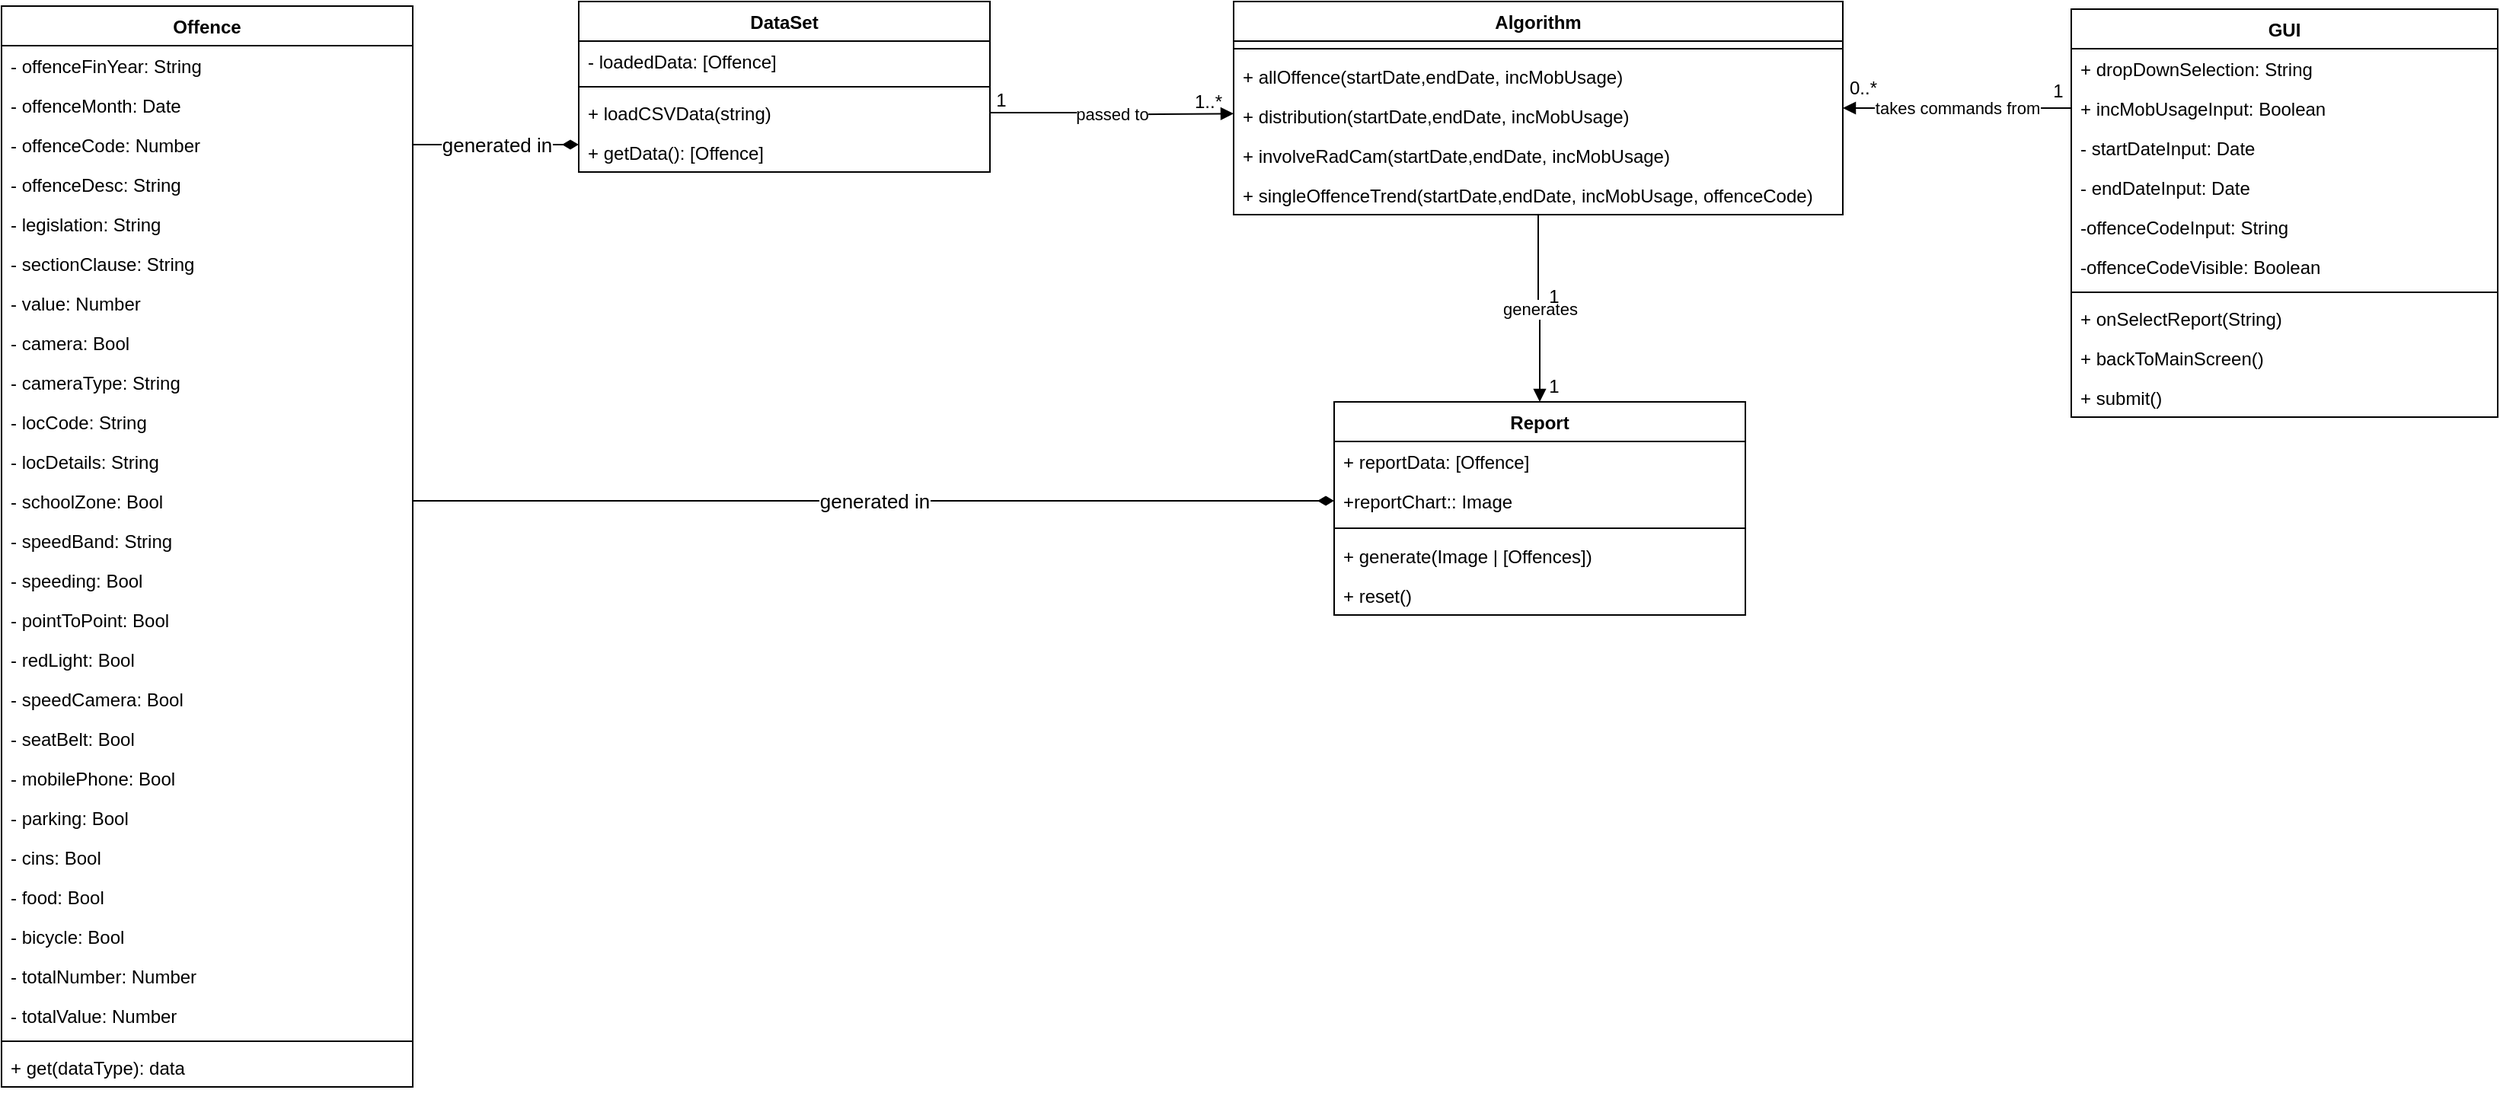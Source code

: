 <mxfile version="17.2.4" type="device"><diagram id="rIhmxAu_eCinldEsNsKp" name="Page-1"><mxGraphModel dx="2138" dy="1491" grid="1" gridSize="10" guides="1" tooltips="1" connect="1" arrows="1" fold="1" page="1" pageScale="1" pageWidth="1100" pageHeight="850" math="0" shadow="0"><root><mxCell id="0"/><mxCell id="1" parent="0"/><mxCell id="G1eBfXjokJa6CSCOFPKj-1" value="Offence" style="swimlane;fontStyle=1;align=center;verticalAlign=top;childLayout=stackLayout;horizontal=1;startSize=26;horizontalStack=0;resizeParent=1;resizeParentMax=0;resizeLast=0;collapsible=1;marginBottom=0;" parent="1" vertex="1"><mxGeometry x="-779" y="-297" width="270" height="710" as="geometry"/></mxCell><mxCell id="G1eBfXjokJa6CSCOFPKj-2" value="- offenceFinYear: String" style="text;strokeColor=none;fillColor=none;align=left;verticalAlign=top;spacingLeft=4;spacingRight=4;overflow=hidden;rotatable=0;points=[[0,0.5],[1,0.5]];portConstraint=eastwest;" parent="G1eBfXjokJa6CSCOFPKj-1" vertex="1"><mxGeometry y="26" width="270" height="26" as="geometry"/></mxCell><mxCell id="G1eBfXjokJa6CSCOFPKj-5" value="- offenceMonth: Date" style="text;strokeColor=none;fillColor=none;align=left;verticalAlign=top;spacingLeft=4;spacingRight=4;overflow=hidden;rotatable=0;points=[[0,0.5],[1,0.5]];portConstraint=eastwest;" parent="G1eBfXjokJa6CSCOFPKj-1" vertex="1"><mxGeometry y="52" width="270" height="26" as="geometry"/></mxCell><mxCell id="G1eBfXjokJa6CSCOFPKj-9" value="- offenceCode: Number" style="text;strokeColor=none;fillColor=none;align=left;verticalAlign=top;spacingLeft=4;spacingRight=4;overflow=hidden;rotatable=0;points=[[0,0.5],[1,0.5]];portConstraint=eastwest;" parent="G1eBfXjokJa6CSCOFPKj-1" vertex="1"><mxGeometry y="78" width="270" height="26" as="geometry"/></mxCell><mxCell id="G1eBfXjokJa6CSCOFPKj-8" value="- offenceDesc: String" style="text;strokeColor=none;fillColor=none;align=left;verticalAlign=top;spacingLeft=4;spacingRight=4;overflow=hidden;rotatable=0;points=[[0,0.5],[1,0.5]];portConstraint=eastwest;" parent="G1eBfXjokJa6CSCOFPKj-1" vertex="1"><mxGeometry y="104" width="270" height="26" as="geometry"/></mxCell><mxCell id="G1eBfXjokJa6CSCOFPKj-7" value="- legislation: String" style="text;strokeColor=none;fillColor=none;align=left;verticalAlign=top;spacingLeft=4;spacingRight=4;overflow=hidden;rotatable=0;points=[[0,0.5],[1,0.5]];portConstraint=eastwest;" parent="G1eBfXjokJa6CSCOFPKj-1" vertex="1"><mxGeometry y="130" width="270" height="26" as="geometry"/></mxCell><mxCell id="G1eBfXjokJa6CSCOFPKj-6" value="- sectionClause: String" style="text;strokeColor=none;fillColor=none;align=left;verticalAlign=top;spacingLeft=4;spacingRight=4;overflow=hidden;rotatable=0;points=[[0,0.5],[1,0.5]];portConstraint=eastwest;" parent="G1eBfXjokJa6CSCOFPKj-1" vertex="1"><mxGeometry y="156" width="270" height="26" as="geometry"/></mxCell><mxCell id="G1eBfXjokJa6CSCOFPKj-12" value="- value: Number" style="text;strokeColor=none;fillColor=none;align=left;verticalAlign=top;spacingLeft=4;spacingRight=4;overflow=hidden;rotatable=0;points=[[0,0.5],[1,0.5]];portConstraint=eastwest;" parent="G1eBfXjokJa6CSCOFPKj-1" vertex="1"><mxGeometry y="182" width="270" height="26" as="geometry"/></mxCell><mxCell id="G1eBfXjokJa6CSCOFPKj-11" value="- camera: Bool" style="text;strokeColor=none;fillColor=none;align=left;verticalAlign=top;spacingLeft=4;spacingRight=4;overflow=hidden;rotatable=0;points=[[0,0.5],[1,0.5]];portConstraint=eastwest;" parent="G1eBfXjokJa6CSCOFPKj-1" vertex="1"><mxGeometry y="208" width="270" height="26" as="geometry"/></mxCell><mxCell id="G1eBfXjokJa6CSCOFPKj-10" value="- cameraType: String" style="text;strokeColor=none;fillColor=none;align=left;verticalAlign=top;spacingLeft=4;spacingRight=4;overflow=hidden;rotatable=0;points=[[0,0.5],[1,0.5]];portConstraint=eastwest;" parent="G1eBfXjokJa6CSCOFPKj-1" vertex="1"><mxGeometry y="234" width="270" height="26" as="geometry"/></mxCell><mxCell id="G1eBfXjokJa6CSCOFPKj-17" value="- locCode: String" style="text;strokeColor=none;fillColor=none;align=left;verticalAlign=top;spacingLeft=4;spacingRight=4;overflow=hidden;rotatable=0;points=[[0,0.5],[1,0.5]];portConstraint=eastwest;" parent="G1eBfXjokJa6CSCOFPKj-1" vertex="1"><mxGeometry y="260" width="270" height="26" as="geometry"/></mxCell><mxCell id="G1eBfXjokJa6CSCOFPKj-16" value="- locDetails: String" style="text;strokeColor=none;fillColor=none;align=left;verticalAlign=top;spacingLeft=4;spacingRight=4;overflow=hidden;rotatable=0;points=[[0,0.5],[1,0.5]];portConstraint=eastwest;" parent="G1eBfXjokJa6CSCOFPKj-1" vertex="1"><mxGeometry y="286" width="270" height="26" as="geometry"/></mxCell><mxCell id="G1eBfXjokJa6CSCOFPKj-15" value="- schoolZone: Bool" style="text;strokeColor=none;fillColor=none;align=left;verticalAlign=top;spacingLeft=4;spacingRight=4;overflow=hidden;rotatable=0;points=[[0,0.5],[1,0.5]];portConstraint=eastwest;" parent="G1eBfXjokJa6CSCOFPKj-1" vertex="1"><mxGeometry y="312" width="270" height="26" as="geometry"/></mxCell><mxCell id="G1eBfXjokJa6CSCOFPKj-14" value="- speedBand: String" style="text;strokeColor=none;fillColor=none;align=left;verticalAlign=top;spacingLeft=4;spacingRight=4;overflow=hidden;rotatable=0;points=[[0,0.5],[1,0.5]];portConstraint=eastwest;" parent="G1eBfXjokJa6CSCOFPKj-1" vertex="1"><mxGeometry y="338" width="270" height="26" as="geometry"/></mxCell><mxCell id="G1eBfXjokJa6CSCOFPKj-13" value="- speeding: Bool" style="text;strokeColor=none;fillColor=none;align=left;verticalAlign=top;spacingLeft=4;spacingRight=4;overflow=hidden;rotatable=0;points=[[0,0.5],[1,0.5]];portConstraint=eastwest;" parent="G1eBfXjokJa6CSCOFPKj-1" vertex="1"><mxGeometry y="364" width="270" height="26" as="geometry"/></mxCell><mxCell id="G1eBfXjokJa6CSCOFPKj-20" value="- pointToPoint: Bool" style="text;strokeColor=none;fillColor=none;align=left;verticalAlign=top;spacingLeft=4;spacingRight=4;overflow=hidden;rotatable=0;points=[[0,0.5],[1,0.5]];portConstraint=eastwest;" parent="G1eBfXjokJa6CSCOFPKj-1" vertex="1"><mxGeometry y="390" width="270" height="26" as="geometry"/></mxCell><mxCell id="G1eBfXjokJa6CSCOFPKj-19" value="- redLight: Bool" style="text;strokeColor=none;fillColor=none;align=left;verticalAlign=top;spacingLeft=4;spacingRight=4;overflow=hidden;rotatable=0;points=[[0,0.5],[1,0.5]];portConstraint=eastwest;" parent="G1eBfXjokJa6CSCOFPKj-1" vertex="1"><mxGeometry y="416" width="270" height="26" as="geometry"/></mxCell><mxCell id="G1eBfXjokJa6CSCOFPKj-18" value="- speedCamera: Bool  " style="text;strokeColor=none;fillColor=none;align=left;verticalAlign=top;spacingLeft=4;spacingRight=4;overflow=hidden;rotatable=0;points=[[0,0.5],[1,0.5]];portConstraint=eastwest;" parent="G1eBfXjokJa6CSCOFPKj-1" vertex="1"><mxGeometry y="442" width="270" height="26" as="geometry"/></mxCell><mxCell id="G1eBfXjokJa6CSCOFPKj-25" value="- seatBelt: Bool" style="text;strokeColor=none;fillColor=none;align=left;verticalAlign=top;spacingLeft=4;spacingRight=4;overflow=hidden;rotatable=0;points=[[0,0.5],[1,0.5]];portConstraint=eastwest;" parent="G1eBfXjokJa6CSCOFPKj-1" vertex="1"><mxGeometry y="468" width="270" height="26" as="geometry"/></mxCell><mxCell id="G1eBfXjokJa6CSCOFPKj-24" value="- mobilePhone: Bool" style="text;strokeColor=none;fillColor=none;align=left;verticalAlign=top;spacingLeft=4;spacingRight=4;overflow=hidden;rotatable=0;points=[[0,0.5],[1,0.5]];portConstraint=eastwest;" parent="G1eBfXjokJa6CSCOFPKj-1" vertex="1"><mxGeometry y="494" width="270" height="26" as="geometry"/></mxCell><mxCell id="G1eBfXjokJa6CSCOFPKj-23" value="- parking: Bool" style="text;strokeColor=none;fillColor=none;align=left;verticalAlign=top;spacingLeft=4;spacingRight=4;overflow=hidden;rotatable=0;points=[[0,0.5],[1,0.5]];portConstraint=eastwest;" parent="G1eBfXjokJa6CSCOFPKj-1" vertex="1"><mxGeometry y="520" width="270" height="26" as="geometry"/></mxCell><mxCell id="G1eBfXjokJa6CSCOFPKj-22" value="- cins: Bool" style="text;strokeColor=none;fillColor=none;align=left;verticalAlign=top;spacingLeft=4;spacingRight=4;overflow=hidden;rotatable=0;points=[[0,0.5],[1,0.5]];portConstraint=eastwest;" parent="G1eBfXjokJa6CSCOFPKj-1" vertex="1"><mxGeometry y="546" width="270" height="26" as="geometry"/></mxCell><mxCell id="G1eBfXjokJa6CSCOFPKj-21" value="- food: Bool" style="text;strokeColor=none;fillColor=none;align=left;verticalAlign=top;spacingLeft=4;spacingRight=4;overflow=hidden;rotatable=0;points=[[0,0.5],[1,0.5]];portConstraint=eastwest;" parent="G1eBfXjokJa6CSCOFPKj-1" vertex="1"><mxGeometry y="572" width="270" height="26" as="geometry"/></mxCell><mxCell id="G1eBfXjokJa6CSCOFPKj-28" value="- bicycle: Bool" style="text;strokeColor=none;fillColor=none;align=left;verticalAlign=top;spacingLeft=4;spacingRight=4;overflow=hidden;rotatable=0;points=[[0,0.5],[1,0.5]];portConstraint=eastwest;" parent="G1eBfXjokJa6CSCOFPKj-1" vertex="1"><mxGeometry y="598" width="270" height="26" as="geometry"/></mxCell><mxCell id="G1eBfXjokJa6CSCOFPKj-27" value="- totalNumber: Number" style="text;strokeColor=none;fillColor=none;align=left;verticalAlign=top;spacingLeft=4;spacingRight=4;overflow=hidden;rotatable=0;points=[[0,0.5],[1,0.5]];portConstraint=eastwest;" parent="G1eBfXjokJa6CSCOFPKj-1" vertex="1"><mxGeometry y="624" width="270" height="26" as="geometry"/></mxCell><mxCell id="G1eBfXjokJa6CSCOFPKj-26" value="- totalValue: Number" style="text;strokeColor=none;fillColor=none;align=left;verticalAlign=top;spacingLeft=4;spacingRight=4;overflow=hidden;rotatable=0;points=[[0,0.5],[1,0.5]];portConstraint=eastwest;" parent="G1eBfXjokJa6CSCOFPKj-1" vertex="1"><mxGeometry y="650" width="270" height="26" as="geometry"/></mxCell><mxCell id="G1eBfXjokJa6CSCOFPKj-3" value="" style="line;strokeWidth=1;fillColor=none;align=left;verticalAlign=middle;spacingTop=-1;spacingLeft=3;spacingRight=3;rotatable=0;labelPosition=right;points=[];portConstraint=eastwest;" parent="G1eBfXjokJa6CSCOFPKj-1" vertex="1"><mxGeometry y="676" width="270" height="8" as="geometry"/></mxCell><mxCell id="G1eBfXjokJa6CSCOFPKj-4" value="+ get(dataType): data" style="text;strokeColor=none;fillColor=none;align=left;verticalAlign=top;spacingLeft=4;spacingRight=4;overflow=hidden;rotatable=0;points=[[0,0.5],[1,0.5]];portConstraint=eastwest;" parent="G1eBfXjokJa6CSCOFPKj-1" vertex="1"><mxGeometry y="684" width="270" height="26" as="geometry"/></mxCell><mxCell id="G1eBfXjokJa6CSCOFPKj-29" value="DataSet" style="swimlane;fontStyle=1;align=center;verticalAlign=top;childLayout=stackLayout;horizontal=1;startSize=26;horizontalStack=0;resizeParent=1;resizeParentMax=0;resizeLast=0;collapsible=1;marginBottom=0;" parent="1" vertex="1"><mxGeometry x="-400" y="-300" width="270" height="112" as="geometry"/></mxCell><mxCell id="G1eBfXjokJa6CSCOFPKj-30" value="- loadedData: [Offence]" style="text;strokeColor=none;fillColor=none;align=left;verticalAlign=top;spacingLeft=4;spacingRight=4;overflow=hidden;rotatable=0;points=[[0,0.5],[1,0.5]];portConstraint=eastwest;" parent="G1eBfXjokJa6CSCOFPKj-29" vertex="1"><mxGeometry y="26" width="270" height="26" as="geometry"/></mxCell><mxCell id="G1eBfXjokJa6CSCOFPKj-31" value="" style="line;strokeWidth=1;fillColor=none;align=left;verticalAlign=middle;spacingTop=-1;spacingLeft=3;spacingRight=3;rotatable=0;labelPosition=right;points=[];portConstraint=eastwest;" parent="G1eBfXjokJa6CSCOFPKj-29" vertex="1"><mxGeometry y="52" width="270" height="8" as="geometry"/></mxCell><mxCell id="G1eBfXjokJa6CSCOFPKj-32" value="+ loadCSVData(string)" style="text;strokeColor=none;fillColor=none;align=left;verticalAlign=top;spacingLeft=4;spacingRight=4;overflow=hidden;rotatable=0;points=[[0,0.5],[1,0.5]];portConstraint=eastwest;" parent="G1eBfXjokJa6CSCOFPKj-29" vertex="1"><mxGeometry y="60" width="270" height="26" as="geometry"/></mxCell><mxCell id="G1eBfXjokJa6CSCOFPKj-73" value="+ getData(): [Offence]" style="text;strokeColor=none;fillColor=none;align=left;verticalAlign=top;spacingLeft=4;spacingRight=4;overflow=hidden;rotatable=0;points=[[0,0.5],[1,0.5]];portConstraint=eastwest;" parent="G1eBfXjokJa6CSCOFPKj-29" vertex="1"><mxGeometry y="86" width="270" height="26" as="geometry"/></mxCell><mxCell id="G1eBfXjokJa6CSCOFPKj-34" value="GUI" style="swimlane;fontStyle=1;align=center;verticalAlign=top;childLayout=stackLayout;horizontal=1;startSize=26;horizontalStack=0;resizeParent=1;resizeParentMax=0;resizeLast=0;collapsible=1;marginBottom=0;" parent="1" vertex="1"><mxGeometry x="580" y="-295" width="280" height="268" as="geometry"/></mxCell><mxCell id="G1eBfXjokJa6CSCOFPKj-35" value="+ dropDownSelection: String" style="text;strokeColor=none;fillColor=none;align=left;verticalAlign=top;spacingLeft=4;spacingRight=4;overflow=hidden;rotatable=0;points=[[0,0.5],[1,0.5]];portConstraint=eastwest;" parent="G1eBfXjokJa6CSCOFPKj-34" vertex="1"><mxGeometry y="26" width="280" height="26" as="geometry"/></mxCell><mxCell id="G1eBfXjokJa6CSCOFPKj-40" value="+ incMobUsageInput: Boolean" style="text;strokeColor=none;fillColor=none;align=left;verticalAlign=top;spacingLeft=4;spacingRight=4;overflow=hidden;rotatable=0;points=[[0,0.5],[1,0.5]];portConstraint=eastwest;" parent="G1eBfXjokJa6CSCOFPKj-34" vertex="1"><mxGeometry y="52" width="280" height="26" as="geometry"/></mxCell><mxCell id="G1eBfXjokJa6CSCOFPKj-39" value="- startDateInput: Date" style="text;strokeColor=none;fillColor=none;align=left;verticalAlign=top;spacingLeft=4;spacingRight=4;overflow=hidden;rotatable=0;points=[[0,0.5],[1,0.5]];portConstraint=eastwest;" parent="G1eBfXjokJa6CSCOFPKj-34" vertex="1"><mxGeometry y="78" width="280" height="26" as="geometry"/></mxCell><mxCell id="G1eBfXjokJa6CSCOFPKj-42" value="- endDateInput: Date" style="text;strokeColor=none;fillColor=none;align=left;verticalAlign=top;spacingLeft=4;spacingRight=4;overflow=hidden;rotatable=0;points=[[0,0.5],[1,0.5]];portConstraint=eastwest;" parent="G1eBfXjokJa6CSCOFPKj-34" vertex="1"><mxGeometry y="104" width="280" height="26" as="geometry"/></mxCell><mxCell id="G1eBfXjokJa6CSCOFPKj-45" value="-offenceCodeInput: String" style="text;strokeColor=none;fillColor=none;align=left;verticalAlign=top;spacingLeft=4;spacingRight=4;overflow=hidden;rotatable=0;points=[[0,0.5],[1,0.5]];portConstraint=eastwest;" parent="G1eBfXjokJa6CSCOFPKj-34" vertex="1"><mxGeometry y="130" width="280" height="26" as="geometry"/></mxCell><mxCell id="G1eBfXjokJa6CSCOFPKj-44" value="-offenceCodeVisible: Boolean" style="text;strokeColor=none;fillColor=none;align=left;verticalAlign=top;spacingLeft=4;spacingRight=4;overflow=hidden;rotatable=0;points=[[0,0.5],[1,0.5]];portConstraint=eastwest;" parent="G1eBfXjokJa6CSCOFPKj-34" vertex="1"><mxGeometry y="156" width="280" height="26" as="geometry"/></mxCell><mxCell id="G1eBfXjokJa6CSCOFPKj-36" value="" style="line;strokeWidth=1;fillColor=none;align=left;verticalAlign=middle;spacingTop=-1;spacingLeft=3;spacingRight=3;rotatable=0;labelPosition=right;points=[];portConstraint=eastwest;" parent="G1eBfXjokJa6CSCOFPKj-34" vertex="1"><mxGeometry y="182" width="280" height="8" as="geometry"/></mxCell><mxCell id="G1eBfXjokJa6CSCOFPKj-46" value="+ onSelectReport(String)" style="text;strokeColor=none;fillColor=none;align=left;verticalAlign=top;spacingLeft=4;spacingRight=4;overflow=hidden;rotatable=0;points=[[0,0.5],[1,0.5]];portConstraint=eastwest;" parent="G1eBfXjokJa6CSCOFPKj-34" vertex="1"><mxGeometry y="190" width="280" height="26" as="geometry"/></mxCell><mxCell id="ItSN6YZc0u0IwBdpRtb7-2" value="+ backToMainScreen()" style="text;strokeColor=none;fillColor=none;align=left;verticalAlign=top;spacingLeft=4;spacingRight=4;overflow=hidden;rotatable=0;points=[[0,0.5],[1,0.5]];portConstraint=eastwest;" parent="G1eBfXjokJa6CSCOFPKj-34" vertex="1"><mxGeometry y="216" width="280" height="26" as="geometry"/></mxCell><mxCell id="G1eBfXjokJa6CSCOFPKj-37" value="+ submit()" style="text;strokeColor=none;fillColor=none;align=left;verticalAlign=top;spacingLeft=4;spacingRight=4;overflow=hidden;rotatable=0;points=[[0,0.5],[1,0.5]];portConstraint=eastwest;" parent="G1eBfXjokJa6CSCOFPKj-34" vertex="1"><mxGeometry y="242" width="280" height="26" as="geometry"/></mxCell><mxCell id="G1eBfXjokJa6CSCOFPKj-77" value="generates" style="edgeStyle=orthogonalEdgeStyle;rounded=0;orthogonalLoop=1;jettySize=auto;html=1;entryX=0.5;entryY=0;entryDx=0;entryDy=0;endArrow=block;endFill=1;endSize=6;" parent="1" source="G1eBfXjokJa6CSCOFPKj-47" target="G1eBfXjokJa6CSCOFPKj-66" edge="1"><mxGeometry relative="1" as="geometry"/></mxCell><mxCell id="G1eBfXjokJa6CSCOFPKj-47" value="Algorithm" style="swimlane;fontStyle=1;align=center;verticalAlign=top;childLayout=stackLayout;horizontal=1;startSize=26;horizontalStack=0;resizeParent=1;resizeParentMax=0;resizeLast=0;collapsible=1;marginBottom=0;" parent="1" vertex="1"><mxGeometry x="30" y="-300" width="400" height="140" as="geometry"/></mxCell><mxCell id="G1eBfXjokJa6CSCOFPKj-49" value="" style="line;strokeWidth=1;fillColor=none;align=left;verticalAlign=middle;spacingTop=-1;spacingLeft=3;spacingRight=3;rotatable=0;labelPosition=right;points=[];portConstraint=eastwest;" parent="G1eBfXjokJa6CSCOFPKj-47" vertex="1"><mxGeometry y="26" width="400" height="10" as="geometry"/></mxCell><mxCell id="G1eBfXjokJa6CSCOFPKj-50" value="+ allOffence(startDate,endDate, incMobUsage)" style="text;strokeColor=none;fillColor=none;align=left;verticalAlign=top;spacingLeft=4;spacingRight=4;overflow=hidden;rotatable=0;points=[[0,0.5],[1,0.5]];portConstraint=eastwest;" parent="G1eBfXjokJa6CSCOFPKj-47" vertex="1"><mxGeometry y="36" width="400" height="26" as="geometry"/></mxCell><mxCell id="G1eBfXjokJa6CSCOFPKj-56" value="+ distribution(startDate,endDate, incMobUsage)" style="text;strokeColor=none;fillColor=none;align=left;verticalAlign=top;spacingLeft=4;spacingRight=4;overflow=hidden;rotatable=0;points=[[0,0.5],[1,0.5]];portConstraint=eastwest;" parent="G1eBfXjokJa6CSCOFPKj-47" vertex="1"><mxGeometry y="62" width="400" height="26" as="geometry"/></mxCell><mxCell id="G1eBfXjokJa6CSCOFPKj-55" value="+ involveRadCam(startDate,endDate, incMobUsage)" style="text;strokeColor=none;fillColor=none;align=left;verticalAlign=top;spacingLeft=4;spacingRight=4;overflow=hidden;rotatable=0;points=[[0,0.5],[1,0.5]];portConstraint=eastwest;" parent="G1eBfXjokJa6CSCOFPKj-47" vertex="1"><mxGeometry y="88" width="400" height="26" as="geometry"/></mxCell><mxCell id="G1eBfXjokJa6CSCOFPKj-54" value="+ singleOffenceTrend(startDate,endDate, incMobUsage, offenceCode)" style="text;strokeColor=none;fillColor=none;align=left;verticalAlign=top;spacingLeft=4;spacingRight=4;overflow=hidden;rotatable=0;points=[[0,0.5],[1,0.5]];portConstraint=eastwest;" parent="G1eBfXjokJa6CSCOFPKj-47" vertex="1"><mxGeometry y="114" width="400" height="26" as="geometry"/></mxCell><mxCell id="G1eBfXjokJa6CSCOFPKj-66" value="Report" style="swimlane;fontStyle=1;align=center;verticalAlign=top;childLayout=stackLayout;horizontal=1;startSize=26;horizontalStack=0;resizeParent=1;resizeParentMax=0;resizeLast=0;collapsible=1;marginBottom=0;" parent="1" vertex="1"><mxGeometry x="96" y="-37" width="270" height="140" as="geometry"/></mxCell><mxCell id="G1eBfXjokJa6CSCOFPKj-67" value="+ reportData: [Offence]" style="text;strokeColor=none;fillColor=none;align=left;verticalAlign=top;spacingLeft=4;spacingRight=4;overflow=hidden;rotatable=0;points=[[0,0.5],[1,0.5]];portConstraint=eastwest;" parent="G1eBfXjokJa6CSCOFPKj-66" vertex="1"><mxGeometry y="26" width="270" height="26" as="geometry"/></mxCell><mxCell id="G1eBfXjokJa6CSCOFPKj-70" value="+reportChart:: Image" style="text;strokeColor=none;fillColor=none;align=left;verticalAlign=top;spacingLeft=4;spacingRight=4;overflow=hidden;rotatable=0;points=[[0,0.5],[1,0.5]];portConstraint=eastwest;" parent="G1eBfXjokJa6CSCOFPKj-66" vertex="1"><mxGeometry y="52" width="270" height="26" as="geometry"/></mxCell><mxCell id="G1eBfXjokJa6CSCOFPKj-68" value="" style="line;strokeWidth=1;fillColor=none;align=left;verticalAlign=middle;spacingTop=-1;spacingLeft=3;spacingRight=3;rotatable=0;labelPosition=right;points=[];portConstraint=eastwest;" parent="G1eBfXjokJa6CSCOFPKj-66" vertex="1"><mxGeometry y="78" width="270" height="10" as="geometry"/></mxCell><mxCell id="ItSN6YZc0u0IwBdpRtb7-4" value="+ generate(Image | [Offences])" style="text;strokeColor=none;fillColor=none;align=left;verticalAlign=top;spacingLeft=4;spacingRight=4;overflow=hidden;rotatable=0;points=[[0,0.5],[1,0.5]];portConstraint=eastwest;" parent="G1eBfXjokJa6CSCOFPKj-66" vertex="1"><mxGeometry y="88" width="270" height="26" as="geometry"/></mxCell><mxCell id="ItSN6YZc0u0IwBdpRtb7-3" value="+ reset()" style="text;strokeColor=none;fillColor=none;align=left;verticalAlign=top;spacingLeft=4;spacingRight=4;overflow=hidden;rotatable=0;points=[[0,0.5],[1,0.5]];portConstraint=eastwest;" parent="G1eBfXjokJa6CSCOFPKj-66" vertex="1"><mxGeometry y="114" width="270" height="26" as="geometry"/></mxCell><mxCell id="G1eBfXjokJa6CSCOFPKj-74" value="passed to" style="edgeStyle=orthogonalEdgeStyle;rounded=0;orthogonalLoop=1;jettySize=auto;html=1;exitX=1;exitY=0.5;exitDx=0;exitDy=0;endArrow=block;endFill=1;endSize=6;" parent="1" source="G1eBfXjokJa6CSCOFPKj-32" edge="1"><mxGeometry relative="1" as="geometry"><mxPoint x="30" y="-226.333" as="targetPoint"/></mxGeometry></mxCell><mxCell id="G1eBfXjokJa6CSCOFPKj-79" value="takes commands from" style="edgeStyle=orthogonalEdgeStyle;rounded=0;orthogonalLoop=1;jettySize=auto;html=1;exitX=0;exitY=0.5;exitDx=0;exitDy=0;endArrow=block;endFill=1;endSize=6;" parent="1" source="G1eBfXjokJa6CSCOFPKj-40" edge="1"><mxGeometry relative="1" as="geometry"><mxPoint x="430" y="-230" as="targetPoint"/></mxGeometry></mxCell><mxCell id="G1eBfXjokJa6CSCOFPKj-83" value="generated in" style="edgeStyle=orthogonalEdgeStyle;rounded=0;orthogonalLoop=1;jettySize=auto;html=1;exitX=1;exitY=0.5;exitDx=0;exitDy=0;fontSize=13;endArrow=diamondThin;endFill=1;startSize=8;endSize=8;sourcePerimeterSpacing=6;targetPerimeterSpacing=6;strokeWidth=1;" parent="1" source="G1eBfXjokJa6CSCOFPKj-9" edge="1"><mxGeometry relative="1" as="geometry"><mxPoint x="-400" y="-206" as="targetPoint"/><Array as="points"><mxPoint x="-400" y="-206"/></Array></mxGeometry></mxCell><mxCell id="G1eBfXjokJa6CSCOFPKj-84" value="generated in" style="rounded=0;orthogonalLoop=1;jettySize=auto;html=1;exitX=1;exitY=0.5;exitDx=0;exitDy=0;entryX=0;entryY=0.5;entryDx=0;entryDy=0;fontSize=13;endArrow=diamondThin;endFill=1;startSize=8;endSize=8;sourcePerimeterSpacing=6;targetPerimeterSpacing=6;strokeWidth=1;" parent="1" source="G1eBfXjokJa6CSCOFPKj-15" target="G1eBfXjokJa6CSCOFPKj-70" edge="1"><mxGeometry relative="1" as="geometry"/></mxCell><mxCell id="LFzrmrnkHMQaixLdTple-1" value="1" style="text;html=1;align=center;verticalAlign=middle;resizable=0;points=[];autosize=1;strokeColor=none;fillColor=none;" parent="1" vertex="1"><mxGeometry x="-133" y="-245" width="20" height="20" as="geometry"/></mxCell><mxCell id="LFzrmrnkHMQaixLdTple-2" value="1..*" style="text;html=1;align=center;verticalAlign=middle;resizable=0;points=[];autosize=1;strokeColor=none;fillColor=none;" parent="1" vertex="1"><mxGeometry x="-2" y="-244" width="30" height="20" as="geometry"/></mxCell><mxCell id="LFzrmrnkHMQaixLdTple-3" value="1" style="text;html=1;align=center;verticalAlign=middle;resizable=0;points=[];autosize=1;strokeColor=none;fillColor=none;" parent="1" vertex="1"><mxGeometry x="230" y="-116" width="20" height="20" as="geometry"/></mxCell><mxCell id="LFzrmrnkHMQaixLdTple-4" value="1" style="text;html=1;align=center;verticalAlign=middle;resizable=0;points=[];autosize=1;strokeColor=none;fillColor=none;" parent="1" vertex="1"><mxGeometry x="230" y="-57" width="20" height="20" as="geometry"/></mxCell><mxCell id="LFzrmrnkHMQaixLdTple-5" value="1" style="text;html=1;align=center;verticalAlign=middle;resizable=0;points=[];autosize=1;strokeColor=none;fillColor=none;" parent="1" vertex="1"><mxGeometry x="561" y="-251" width="20" height="20" as="geometry"/></mxCell><mxCell id="LFzrmrnkHMQaixLdTple-6" value="0..*" style="text;html=1;align=center;verticalAlign=middle;resizable=0;points=[];autosize=1;strokeColor=none;fillColor=none;" parent="1" vertex="1"><mxGeometry x="428" y="-253" width="30" height="20" as="geometry"/></mxCell></root></mxGraphModel></diagram></mxfile>
